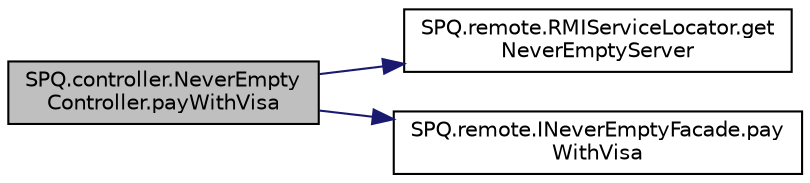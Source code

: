 digraph "SPQ.controller.NeverEmptyController.payWithVisa"
{
  edge [fontname="Helvetica",fontsize="10",labelfontname="Helvetica",labelfontsize="10"];
  node [fontname="Helvetica",fontsize="10",shape=record];
  rankdir="LR";
  Node40 [label="SPQ.controller.NeverEmpty\lController.payWithVisa",height=0.2,width=0.4,color="black", fillcolor="grey75", style="filled", fontcolor="black"];
  Node40 -> Node41 [color="midnightblue",fontsize="10",style="solid"];
  Node41 [label="SPQ.remote.RMIServiceLocator.get\lNeverEmptyServer",height=0.2,width=0.4,color="black", fillcolor="white", style="filled",URL="$class_s_p_q_1_1remote_1_1_r_m_i_service_locator.html#a19d79d8b31c278a127bf921895d889ae"];
  Node40 -> Node42 [color="midnightblue",fontsize="10",style="solid"];
  Node42 [label="SPQ.remote.INeverEmptyFacade.pay\lWithVisa",height=0.2,width=0.4,color="black", fillcolor="white", style="filled",URL="$interface_s_p_q_1_1remote_1_1_i_never_empty_facade.html#a3b7058d95e7b73bdcc09220ecfc2d744"];
}
